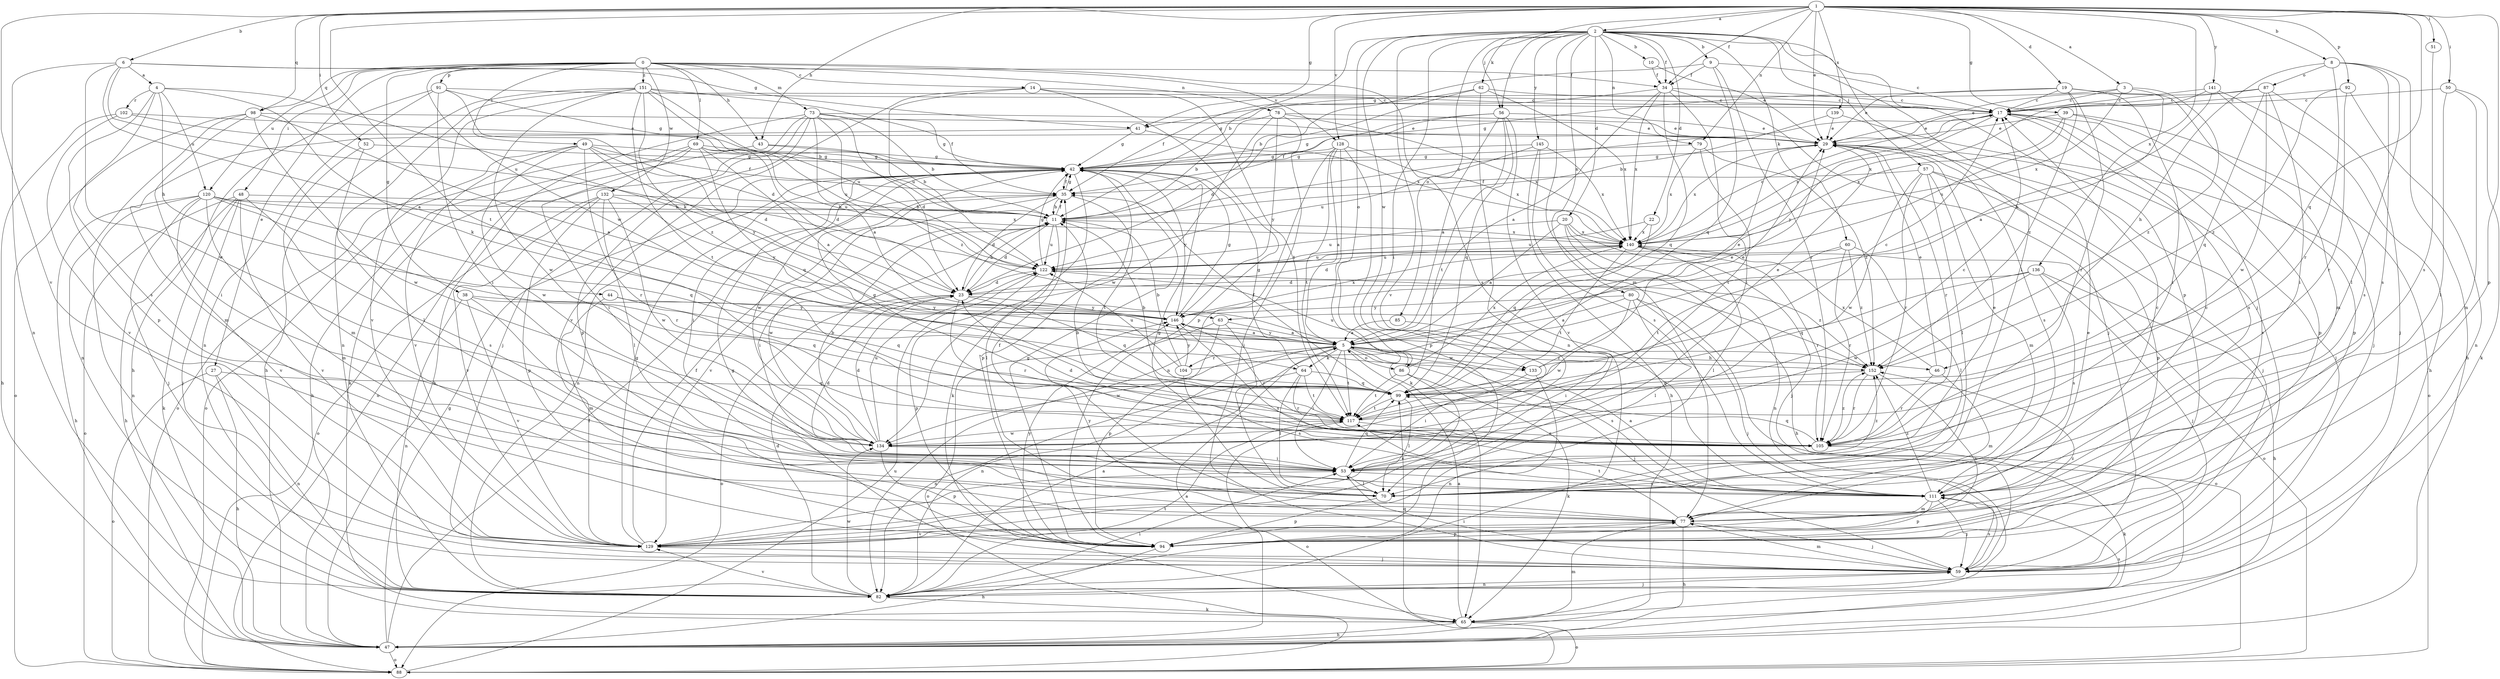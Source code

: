 strict digraph  {
0;
1;
2;
3;
4;
5;
6;
8;
9;
10;
11;
14;
17;
19;
20;
22;
23;
27;
29;
34;
35;
38;
39;
41;
42;
43;
44;
46;
47;
48;
49;
50;
51;
52;
53;
56;
57;
59;
60;
62;
63;
64;
65;
69;
70;
73;
77;
78;
79;
80;
82;
85;
86;
87;
88;
91;
92;
94;
98;
99;
102;
104;
105;
111;
117;
120;
122;
128;
129;
132;
133;
134;
136;
139;
140;
141;
145;
146;
151;
152;
0 -> 14  [label=c];
0 -> 27  [label=e];
0 -> 38  [label=g];
0 -> 43  [label=h];
0 -> 48  [label=i];
0 -> 49  [label=i];
0 -> 69  [label=l];
0 -> 73  [label=m];
0 -> 78  [label=n];
0 -> 91  [label=p];
0 -> 98  [label=q];
0 -> 111  [label=s];
0 -> 120  [label=u];
0 -> 128  [label=v];
0 -> 132  [label=w];
0 -> 133  [label=w];
0 -> 151  [label=z];
1 -> 2  [label=a];
1 -> 3  [label=a];
1 -> 6  [label=b];
1 -> 8  [label=b];
1 -> 19  [label=d];
1 -> 29  [label=e];
1 -> 34  [label=f];
1 -> 39  [label=g];
1 -> 41  [label=g];
1 -> 43  [label=h];
1 -> 50  [label=i];
1 -> 51  [label=i];
1 -> 52  [label=i];
1 -> 56  [label=j];
1 -> 79  [label=n];
1 -> 92  [label=p];
1 -> 94  [label=p];
1 -> 98  [label=q];
1 -> 99  [label=q];
1 -> 117  [label=t];
1 -> 128  [label=v];
1 -> 129  [label=v];
1 -> 136  [label=x];
1 -> 139  [label=x];
1 -> 141  [label=y];
2 -> 9  [label=b];
2 -> 10  [label=b];
2 -> 11  [label=b];
2 -> 20  [label=d];
2 -> 22  [label=d];
2 -> 34  [label=f];
2 -> 53  [label=i];
2 -> 56  [label=j];
2 -> 57  [label=j];
2 -> 59  [label=j];
2 -> 60  [label=k];
2 -> 62  [label=k];
2 -> 70  [label=l];
2 -> 77  [label=m];
2 -> 79  [label=n];
2 -> 80  [label=n];
2 -> 85  [label=o];
2 -> 86  [label=o];
2 -> 94  [label=p];
2 -> 129  [label=v];
2 -> 133  [label=w];
2 -> 145  [label=y];
3 -> 17  [label=c];
3 -> 41  [label=g];
3 -> 63  [label=k];
3 -> 140  [label=x];
3 -> 152  [label=z];
4 -> 44  [label=h];
4 -> 63  [label=k];
4 -> 64  [label=k];
4 -> 94  [label=p];
4 -> 102  [label=r];
4 -> 111  [label=s];
4 -> 120  [label=u];
5 -> 29  [label=e];
5 -> 46  [label=h];
5 -> 53  [label=i];
5 -> 59  [label=j];
5 -> 64  [label=k];
5 -> 82  [label=n];
5 -> 86  [label=o];
5 -> 104  [label=r];
5 -> 111  [label=s];
5 -> 117  [label=t];
5 -> 133  [label=w];
5 -> 134  [label=w];
5 -> 146  [label=y];
5 -> 152  [label=z];
6 -> 4  [label=a];
6 -> 5  [label=a];
6 -> 34  [label=f];
6 -> 41  [label=g];
6 -> 82  [label=n];
6 -> 122  [label=u];
6 -> 134  [label=w];
8 -> 46  [label=h];
8 -> 47  [label=h];
8 -> 70  [label=l];
8 -> 87  [label=o];
8 -> 105  [label=r];
8 -> 111  [label=s];
9 -> 11  [label=b];
9 -> 17  [label=c];
9 -> 34  [label=f];
9 -> 99  [label=q];
9 -> 105  [label=r];
10 -> 29  [label=e];
10 -> 34  [label=f];
11 -> 17  [label=c];
11 -> 23  [label=d];
11 -> 35  [label=f];
11 -> 53  [label=i];
11 -> 70  [label=l];
11 -> 122  [label=u];
11 -> 134  [label=w];
11 -> 140  [label=x];
14 -> 17  [label=c];
14 -> 94  [label=p];
14 -> 117  [label=t];
14 -> 122  [label=u];
14 -> 129  [label=v];
17 -> 29  [label=e];
17 -> 94  [label=p];
17 -> 111  [label=s];
17 -> 129  [label=v];
17 -> 140  [label=x];
17 -> 146  [label=y];
19 -> 17  [label=c];
19 -> 29  [label=e];
19 -> 42  [label=g];
19 -> 53  [label=i];
19 -> 77  [label=m];
19 -> 105  [label=r];
19 -> 152  [label=z];
20 -> 5  [label=a];
20 -> 47  [label=h];
20 -> 59  [label=j];
20 -> 82  [label=n];
20 -> 122  [label=u];
20 -> 140  [label=x];
22 -> 99  [label=q];
22 -> 122  [label=u];
22 -> 140  [label=x];
23 -> 11  [label=b];
23 -> 88  [label=o];
23 -> 99  [label=q];
23 -> 105  [label=r];
23 -> 146  [label=y];
27 -> 47  [label=h];
27 -> 82  [label=n];
27 -> 88  [label=o];
27 -> 99  [label=q];
29 -> 42  [label=g];
29 -> 59  [label=j];
29 -> 105  [label=r];
29 -> 111  [label=s];
29 -> 140  [label=x];
34 -> 5  [label=a];
34 -> 17  [label=c];
34 -> 42  [label=g];
34 -> 53  [label=i];
34 -> 59  [label=j];
34 -> 99  [label=q];
34 -> 140  [label=x];
35 -> 11  [label=b];
35 -> 23  [label=d];
35 -> 42  [label=g];
35 -> 117  [label=t];
35 -> 129  [label=v];
38 -> 53  [label=i];
38 -> 82  [label=n];
38 -> 99  [label=q];
38 -> 129  [label=v];
38 -> 146  [label=y];
39 -> 29  [label=e];
39 -> 88  [label=o];
39 -> 94  [label=p];
39 -> 122  [label=u];
39 -> 140  [label=x];
41 -> 42  [label=g];
41 -> 77  [label=m];
41 -> 140  [label=x];
42 -> 35  [label=f];
42 -> 53  [label=i];
42 -> 65  [label=k];
42 -> 82  [label=n];
42 -> 94  [label=p];
42 -> 134  [label=w];
42 -> 146  [label=y];
43 -> 11  [label=b];
43 -> 42  [label=g];
43 -> 65  [label=k];
44 -> 77  [label=m];
44 -> 99  [label=q];
44 -> 146  [label=y];
46 -> 29  [label=e];
46 -> 77  [label=m];
46 -> 105  [label=r];
46 -> 140  [label=x];
47 -> 5  [label=a];
47 -> 35  [label=f];
47 -> 42  [label=g];
47 -> 88  [label=o];
48 -> 11  [label=b];
48 -> 47  [label=h];
48 -> 59  [label=j];
48 -> 65  [label=k];
48 -> 88  [label=o];
48 -> 111  [label=s];
48 -> 129  [label=v];
49 -> 23  [label=d];
49 -> 35  [label=f];
49 -> 42  [label=g];
49 -> 88  [label=o];
49 -> 105  [label=r];
49 -> 129  [label=v];
49 -> 134  [label=w];
49 -> 146  [label=y];
50 -> 17  [label=c];
50 -> 65  [label=k];
50 -> 70  [label=l];
50 -> 77  [label=m];
51 -> 111  [label=s];
52 -> 42  [label=g];
52 -> 70  [label=l];
52 -> 77  [label=m];
53 -> 23  [label=d];
53 -> 29  [label=e];
53 -> 70  [label=l];
53 -> 99  [label=q];
53 -> 111  [label=s];
53 -> 152  [label=z];
56 -> 5  [label=a];
56 -> 29  [label=e];
56 -> 35  [label=f];
56 -> 42  [label=g];
56 -> 99  [label=q];
56 -> 117  [label=t];
56 -> 129  [label=v];
57 -> 35  [label=f];
57 -> 59  [label=j];
57 -> 70  [label=l];
57 -> 77  [label=m];
57 -> 94  [label=p];
57 -> 105  [label=r];
57 -> 134  [label=w];
59 -> 42  [label=g];
59 -> 53  [label=i];
59 -> 77  [label=m];
59 -> 82  [label=n];
59 -> 111  [label=s];
60 -> 70  [label=l];
60 -> 105  [label=r];
60 -> 117  [label=t];
60 -> 122  [label=u];
60 -> 152  [label=z];
62 -> 17  [label=c];
62 -> 23  [label=d];
62 -> 35  [label=f];
62 -> 82  [label=n];
62 -> 140  [label=x];
63 -> 5  [label=a];
63 -> 70  [label=l];
63 -> 88  [label=o];
63 -> 94  [label=p];
64 -> 42  [label=g];
64 -> 70  [label=l];
64 -> 82  [label=n];
64 -> 99  [label=q];
64 -> 105  [label=r];
64 -> 117  [label=t];
65 -> 5  [label=a];
65 -> 47  [label=h];
65 -> 77  [label=m];
65 -> 88  [label=o];
65 -> 99  [label=q];
65 -> 111  [label=s];
69 -> 5  [label=a];
69 -> 23  [label=d];
69 -> 42  [label=g];
69 -> 47  [label=h];
69 -> 53  [label=i];
69 -> 88  [label=o];
69 -> 99  [label=q];
69 -> 122  [label=u];
70 -> 17  [label=c];
70 -> 35  [label=f];
70 -> 42  [label=g];
70 -> 94  [label=p];
73 -> 5  [label=a];
73 -> 11  [label=b];
73 -> 23  [label=d];
73 -> 29  [label=e];
73 -> 42  [label=g];
73 -> 47  [label=h];
73 -> 59  [label=j];
73 -> 88  [label=o];
73 -> 94  [label=p];
73 -> 152  [label=z];
77 -> 29  [label=e];
77 -> 47  [label=h];
77 -> 59  [label=j];
77 -> 94  [label=p];
77 -> 117  [label=t];
77 -> 129  [label=v];
77 -> 146  [label=y];
78 -> 11  [label=b];
78 -> 29  [label=e];
78 -> 59  [label=j];
78 -> 134  [label=w];
78 -> 140  [label=x];
78 -> 146  [label=y];
79 -> 42  [label=g];
79 -> 117  [label=t];
79 -> 140  [label=x];
79 -> 152  [label=z];
80 -> 5  [label=a];
80 -> 59  [label=j];
80 -> 70  [label=l];
80 -> 88  [label=o];
80 -> 134  [label=w];
80 -> 146  [label=y];
82 -> 5  [label=a];
82 -> 23  [label=d];
82 -> 53  [label=i];
82 -> 59  [label=j];
82 -> 65  [label=k];
82 -> 117  [label=t];
82 -> 129  [label=v];
82 -> 134  [label=w];
85 -> 5  [label=a];
85 -> 53  [label=i];
86 -> 65  [label=k];
86 -> 117  [label=t];
86 -> 122  [label=u];
86 -> 129  [label=v];
86 -> 140  [label=x];
87 -> 17  [label=c];
87 -> 29  [label=e];
87 -> 53  [label=i];
87 -> 59  [label=j];
87 -> 99  [label=q];
87 -> 134  [label=w];
88 -> 122  [label=u];
91 -> 17  [label=c];
91 -> 23  [label=d];
91 -> 42  [label=g];
91 -> 47  [label=h];
91 -> 53  [label=i];
91 -> 82  [label=n];
92 -> 17  [label=c];
92 -> 82  [label=n];
92 -> 105  [label=r];
92 -> 152  [label=z];
94 -> 42  [label=g];
94 -> 47  [label=h];
94 -> 146  [label=y];
98 -> 5  [label=a];
98 -> 29  [label=e];
98 -> 53  [label=i];
98 -> 82  [label=n];
98 -> 88  [label=o];
98 -> 134  [label=w];
99 -> 11  [label=b];
99 -> 29  [label=e];
99 -> 35  [label=f];
99 -> 70  [label=l];
99 -> 117  [label=t];
102 -> 29  [label=e];
102 -> 47  [label=h];
102 -> 122  [label=u];
102 -> 129  [label=v];
104 -> 11  [label=b];
104 -> 29  [label=e];
104 -> 111  [label=s];
104 -> 122  [label=u];
104 -> 146  [label=y];
105 -> 11  [label=b];
105 -> 23  [label=d];
105 -> 65  [label=k];
105 -> 99  [label=q];
105 -> 152  [label=z];
111 -> 5  [label=a];
111 -> 17  [label=c];
111 -> 59  [label=j];
111 -> 77  [label=m];
111 -> 94  [label=p];
111 -> 152  [label=z];
117 -> 17  [label=c];
117 -> 42  [label=g];
117 -> 88  [label=o];
117 -> 105  [label=r];
117 -> 134  [label=w];
120 -> 11  [label=b];
120 -> 47  [label=h];
120 -> 59  [label=j];
120 -> 77  [label=m];
120 -> 82  [label=n];
120 -> 99  [label=q];
120 -> 105  [label=r];
120 -> 129  [label=v];
120 -> 140  [label=x];
122 -> 23  [label=d];
122 -> 42  [label=g];
122 -> 94  [label=p];
122 -> 152  [label=z];
128 -> 5  [label=a];
128 -> 42  [label=g];
128 -> 65  [label=k];
128 -> 82  [label=n];
128 -> 94  [label=p];
128 -> 117  [label=t];
128 -> 140  [label=x];
129 -> 35  [label=f];
129 -> 42  [label=g];
129 -> 53  [label=i];
129 -> 59  [label=j];
129 -> 152  [label=z];
132 -> 11  [label=b];
132 -> 70  [label=l];
132 -> 88  [label=o];
132 -> 94  [label=p];
132 -> 129  [label=v];
132 -> 134  [label=w];
132 -> 146  [label=y];
133 -> 17  [label=c];
133 -> 29  [label=e];
133 -> 53  [label=i];
133 -> 82  [label=n];
134 -> 11  [label=b];
134 -> 23  [label=d];
134 -> 53  [label=i];
134 -> 94  [label=p];
134 -> 122  [label=u];
136 -> 23  [label=d];
136 -> 47  [label=h];
136 -> 59  [label=j];
136 -> 99  [label=q];
136 -> 111  [label=s];
136 -> 134  [label=w];
139 -> 11  [label=b];
139 -> 29  [label=e];
139 -> 59  [label=j];
140 -> 17  [label=c];
140 -> 23  [label=d];
140 -> 70  [label=l];
140 -> 88  [label=o];
140 -> 105  [label=r];
140 -> 117  [label=t];
140 -> 122  [label=u];
141 -> 5  [label=a];
141 -> 17  [label=c];
141 -> 47  [label=h];
141 -> 111  [label=s];
141 -> 140  [label=x];
145 -> 42  [label=g];
145 -> 47  [label=h];
145 -> 111  [label=s];
145 -> 122  [label=u];
145 -> 140  [label=x];
146 -> 5  [label=a];
146 -> 42  [label=g];
146 -> 105  [label=r];
146 -> 111  [label=s];
146 -> 140  [label=x];
151 -> 11  [label=b];
151 -> 17  [label=c];
151 -> 35  [label=f];
151 -> 47  [label=h];
151 -> 82  [label=n];
151 -> 117  [label=t];
151 -> 122  [label=u];
151 -> 129  [label=v];
151 -> 134  [label=w];
151 -> 152  [label=z];
152 -> 99  [label=q];
152 -> 105  [label=r];
152 -> 129  [label=v];
}
